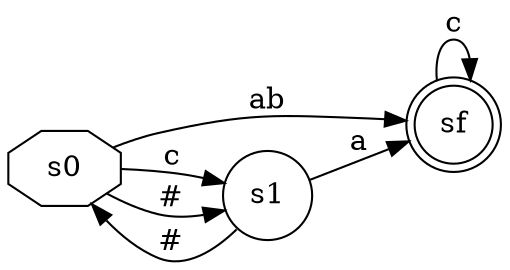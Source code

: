// coacc.gv
digraph "coacc.gv" {
	rankdir=LR size="8,5"
	node [shape=octagon]
	s0
	node [shape=doublecircle]
	sf
	node [shape=circle]
	sf
	s1
	s0
	s0 -> sf [label=ab]
	s0 -> s1 [label=c]
	s0 -> s1 [label="#"]
	sf -> sf [label=c]
	s1 -> s0 [label="#"]
	s1 -> sf [label=a]
}
